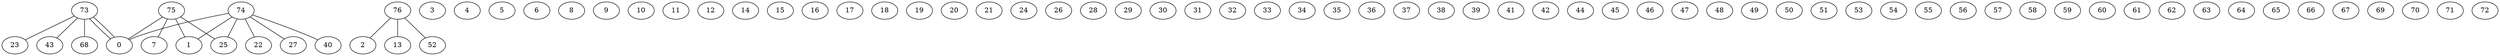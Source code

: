 graph G {
0;
1;
2;
3;
4;
5;
6;
7;
8;
9;
10;
11;
12;
13;
14;
15;
16;
17;
18;
19;
20;
21;
22;
23;
24;
25;
26;
27;
28;
29;
30;
31;
32;
33;
34;
35;
36;
37;
38;
39;
40;
41;
42;
43;
44;
45;
46;
47;
48;
49;
50;
51;
52;
53;
54;
55;
56;
57;
58;
59;
60;
61;
62;
63;
64;
65;
66;
67;
68;
69;
70;
71;
72;
73;
74;
75;
76;
76--13 ;
76--2 ;
76--52 ;
75--1 ;
75--25 ;
75--7 ;
75--0 ;
74--40 ;
74--27 ;
74--25 ;
74--1 ;
74--22 ;
74--0 ;
73--23 ;
73--43 ;
73--68 ;
73--0 ;
73--0 ;
}
